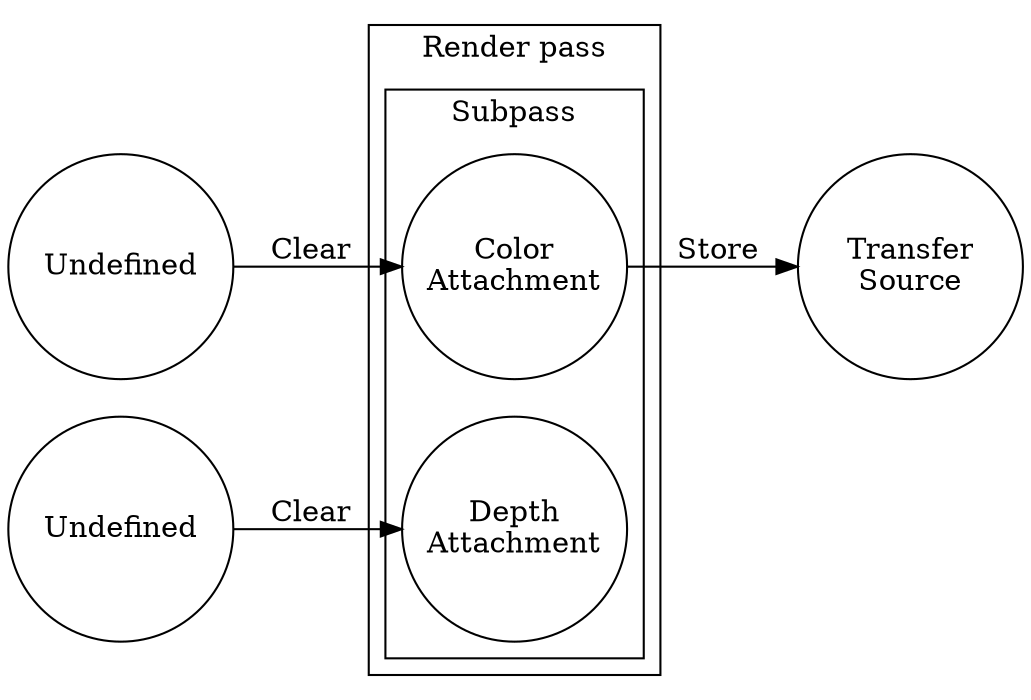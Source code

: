 /*
    This file is part of Magnum.

    Copyright © 2010, 2011, 2012, 2013, 2014, 2015, 2016, 2017, 2018, 2019,
                2020, 2021, 2022, 2023, 2024, 2025
              Vladimír Vondruš <mosra@centrum.cz>

    Permission is hereby granted, free of charge, to any person obtaining a
    copy of this software and associated documentation files (the "Software"),
    to deal in the Software without restriction, including without limitation
    the rights to use, copy, modify, merge, publish, distribute, sublicense,
    and/or sell copies of the Software, and to permit persons to whom the
    Software is furnished to do so, subject to the following conditions:

    The above copyright notice and this permission notice shall be included
    in all copies or substantial portions of the Software.

    THE SOFTWARE IS PROVIDED "AS IS", WITHOUT WARRANTY OF ANY KIND, EXPRESS OR
    IMPLIED, INCLUDING BUT NOT LIMITED TO THE WARRANTIES OF MERCHANTABILITY,
    FITNESS FOR A PARTICULAR PURPOSE AND NONINFRINGEMENT. IN NO EVENT SHALL
    THE AUTHORS OR COPYRIGHT HOLDERS BE LIABLE FOR ANY CLAIM, DAMAGES OR OTHER
    LIABILITY, WHETHER IN AN ACTION OF CONTRACT, TORT OR OTHERWISE, ARISING
    FROM, OUT OF OR IN CONNECTION WITH THE SOFTWARE OR THE USE OR OTHER
    DEALINGS IN THE SOFTWARE.
*/

digraph "RenderPass layout transition" {
    node [shape=circle margin="0.03,0.03" width=1.5]
    rankdir=LR

    colorUndefined [label="Undefined"]
    depthUndefined [label="Undefined"]

    // For some reason the cluster_ prefix is important
    subgraph cluster_renderpass {
        label="Render pass"

        subgraph cluster_subpass {
            label="Subpass"
            class="m-primary"

            colorAttachment [label="Color\nAttachment" class="m-success"]
            depthAttachment [label="Depth\nAttachment" class="m-warning"]
        }
    }

    transferSource [label="Transfer\nSource"  class="m-info"]

    colorUndefined -> colorAttachment [class="m-success" label="Clear"]
    depthUndefined -> depthAttachment [class="m-warning" label="Clear"]

    colorAttachment -> transferSource [class="m-info" label="Store"]
}
